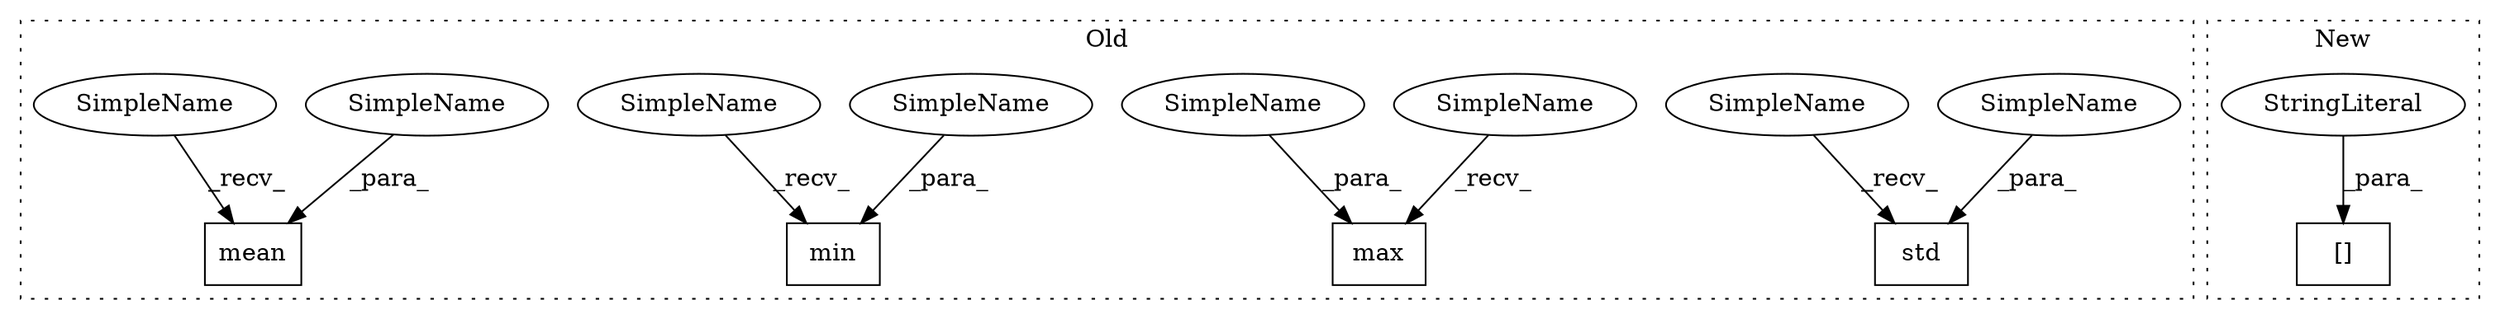 digraph G {
subgraph cluster0 {
1 [label="std" a="32" s="12487,12504" l="4,1" shape="box"];
4 [label="mean" a="32" s="12306,12324" l="5,1" shape="box"];
5 [label="max" a="32" s="12427,12444" l="4,1" shape="box"];
6 [label="min" a="32" s="12367,12384" l="4,1" shape="box"];
7 [label="SimpleName" a="42" s="12491" l="13" shape="ellipse"];
8 [label="SimpleName" a="42" s="12431" l="13" shape="ellipse"];
9 [label="SimpleName" a="42" s="12311" l="13" shape="ellipse"];
10 [label="SimpleName" a="42" s="12371" l="13" shape="ellipse"];
11 [label="SimpleName" a="42" s="12361" l="5" shape="ellipse"];
12 [label="SimpleName" a="42" s="12481" l="5" shape="ellipse"];
13 [label="SimpleName" a="42" s="12421" l="5" shape="ellipse"];
14 [label="SimpleName" a="42" s="12300" l="5" shape="ellipse"];
label = "Old";
style="dotted";
}
subgraph cluster1 {
2 [label="[]" a="2" s="12161,12172" l="2,1" shape="box"];
3 [label="StringLiteral" a="45" s="12163" l="9" shape="ellipse"];
label = "New";
style="dotted";
}
3 -> 2 [label="_para_"];
7 -> 1 [label="_para_"];
8 -> 5 [label="_para_"];
9 -> 4 [label="_para_"];
10 -> 6 [label="_para_"];
11 -> 6 [label="_recv_"];
12 -> 1 [label="_recv_"];
13 -> 5 [label="_recv_"];
14 -> 4 [label="_recv_"];
}